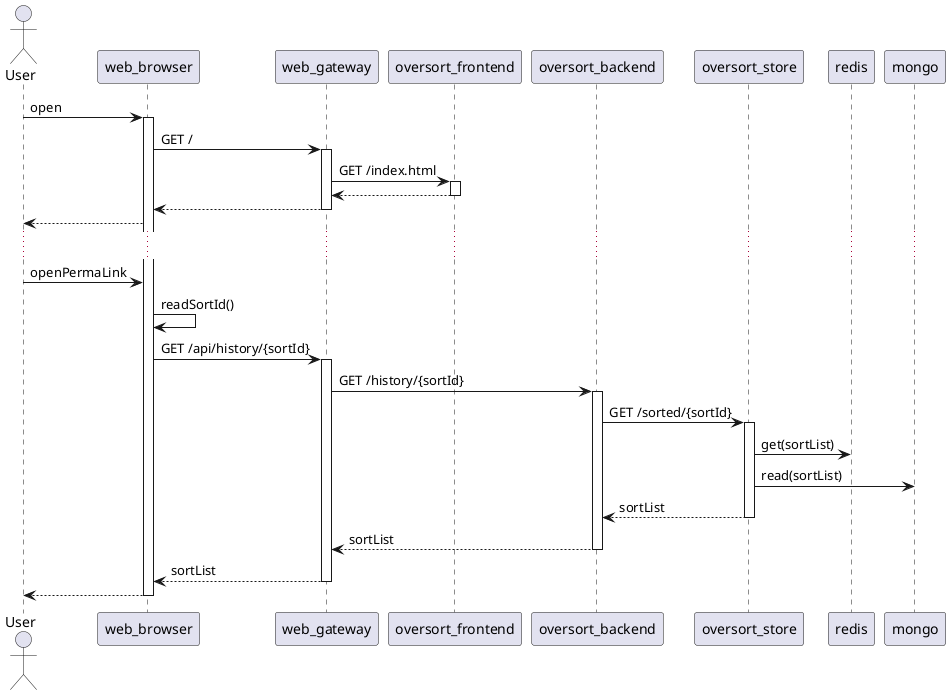 @startuml

  actor User


  User -> web_browser : open
  activate web_browser
  web_browser -> web_gateway: GET /
  activate web_gateway
  web_gateway -> oversort_frontend : GET /index.html
  activate oversort_frontend
  oversort_frontend --> web_gateway
  deactivate oversort_frontend
  web_gateway --> web_browser
  deactivate web_gateway
  web_browser --> User

  ...

  User -> web_browser : openPermaLink
  web_browser -> web_browser : readSortId()
  web_browser -> web_gateway : GET /api/history/{sortId}
  activate web_gateway
  web_gateway -> oversort_backend : GET /history/{sortId}
  activate oversort_backend
  oversort_backend -> oversort_store : GET /sorted/{sortId}
  activate oversort_store
  oversort_store -> redis : get(sortList)
  oversort_store -> mongo : read(sortList)
  oversort_store --> oversort_backend : sortList
  deactivate oversort_store
  oversort_backend --> web_gateway : sortList
  deactivate oversort_backend
  web_gateway --> web_browser : sortList
  deactivate web_gateway
  web_browser --> User
  deactivate web_browser

@enduml

